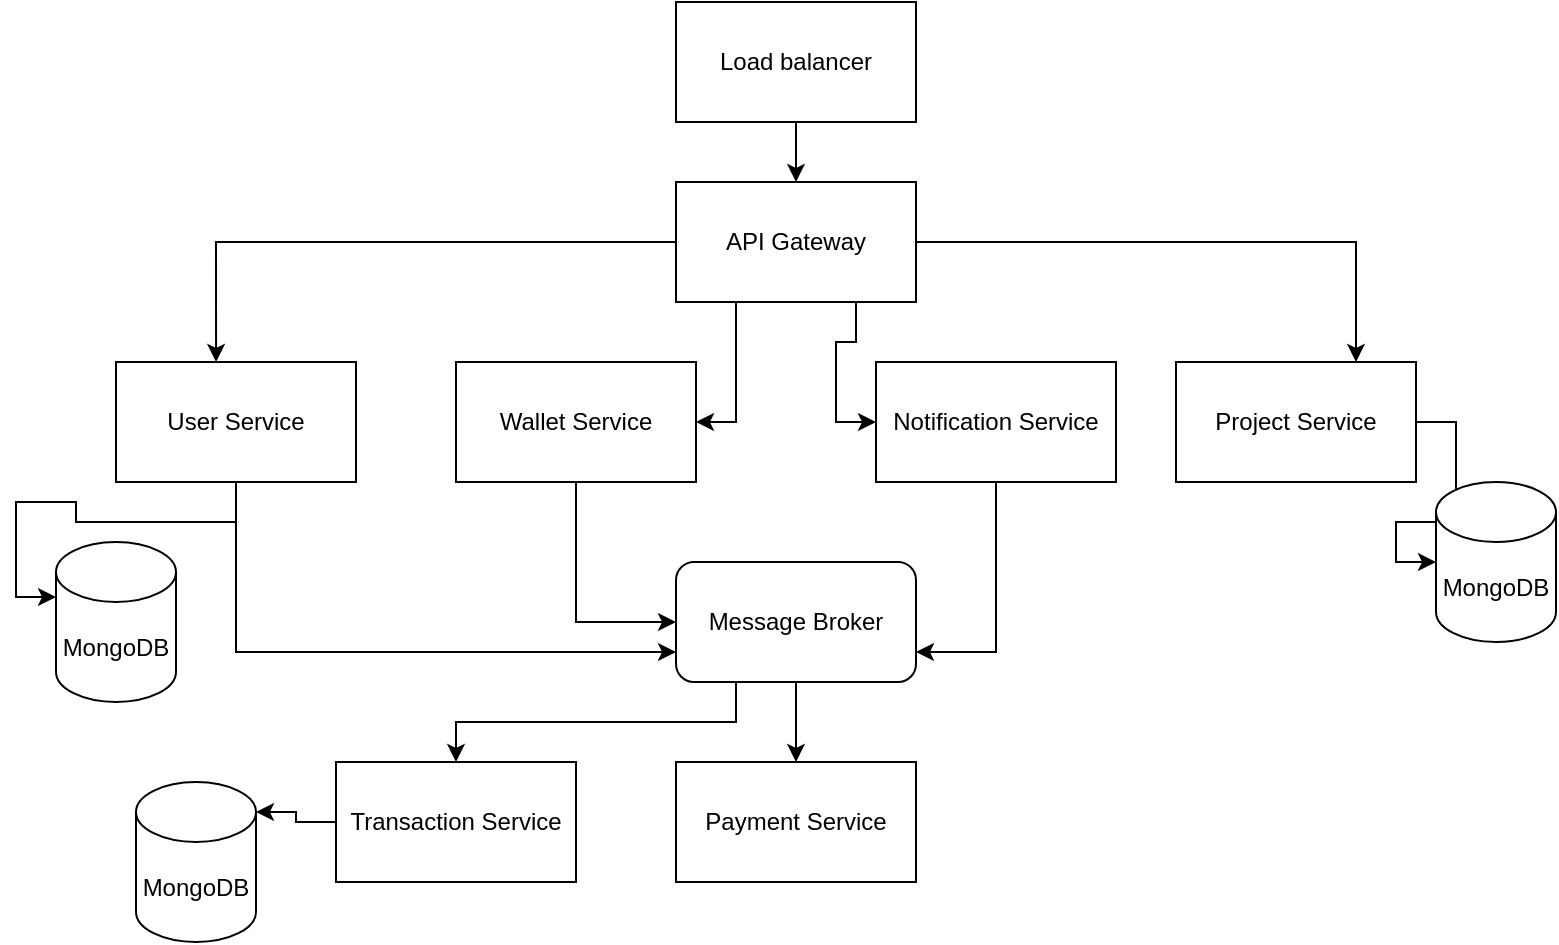 <mxfile version="27.1.3">
  <diagram name="Page-1" id="h3wLkU-g-WoUMEd0WsbA">
    <mxGraphModel dx="909" dy="515" grid="1" gridSize="10" guides="1" tooltips="1" connect="1" arrows="1" fold="1" page="1" pageScale="1" pageWidth="827" pageHeight="1169" math="0" shadow="0">
      <root>
        <mxCell id="0" />
        <mxCell id="1" parent="0" />
        <mxCell id="tmWY7lP6dRzJlSaXlkDp-5" style="edgeStyle=orthogonalEdgeStyle;rounded=0;orthogonalLoop=1;jettySize=auto;html=1;exitX=0.5;exitY=1;exitDx=0;exitDy=0;entryX=0.5;entryY=0;entryDx=0;entryDy=0;" edge="1" parent="1" source="tmWY7lP6dRzJlSaXlkDp-2" target="tmWY7lP6dRzJlSaXlkDp-3">
          <mxGeometry relative="1" as="geometry" />
        </mxCell>
        <mxCell id="tmWY7lP6dRzJlSaXlkDp-2" value="Load balancer" style="rounded=0;whiteSpace=wrap;html=1;" vertex="1" parent="1">
          <mxGeometry x="350" y="60" width="120" height="60" as="geometry" />
        </mxCell>
        <mxCell id="tmWY7lP6dRzJlSaXlkDp-14" style="edgeStyle=orthogonalEdgeStyle;rounded=0;orthogonalLoop=1;jettySize=auto;html=1;exitX=0.25;exitY=1;exitDx=0;exitDy=0;entryX=1;entryY=0.5;entryDx=0;entryDy=0;" edge="1" parent="1" source="tmWY7lP6dRzJlSaXlkDp-3" target="tmWY7lP6dRzJlSaXlkDp-7">
          <mxGeometry relative="1" as="geometry" />
        </mxCell>
        <mxCell id="tmWY7lP6dRzJlSaXlkDp-15" style="edgeStyle=orthogonalEdgeStyle;rounded=0;orthogonalLoop=1;jettySize=auto;html=1;exitX=0.75;exitY=1;exitDx=0;exitDy=0;entryX=0;entryY=0.5;entryDx=0;entryDy=0;" edge="1" parent="1" source="tmWY7lP6dRzJlSaXlkDp-3" target="tmWY7lP6dRzJlSaXlkDp-8">
          <mxGeometry relative="1" as="geometry" />
        </mxCell>
        <mxCell id="tmWY7lP6dRzJlSaXlkDp-16" style="edgeStyle=orthogonalEdgeStyle;rounded=0;orthogonalLoop=1;jettySize=auto;html=1;entryX=0.75;entryY=0;entryDx=0;entryDy=0;" edge="1" parent="1" source="tmWY7lP6dRzJlSaXlkDp-3" target="tmWY7lP6dRzJlSaXlkDp-9">
          <mxGeometry relative="1" as="geometry" />
        </mxCell>
        <mxCell id="tmWY7lP6dRzJlSaXlkDp-3" value="API Gateway" style="rounded=0;whiteSpace=wrap;html=1;" vertex="1" parent="1">
          <mxGeometry x="350" y="150" width="120" height="60" as="geometry" />
        </mxCell>
        <mxCell id="tmWY7lP6dRzJlSaXlkDp-17" style="edgeStyle=orthogonalEdgeStyle;rounded=0;orthogonalLoop=1;jettySize=auto;html=1;entryX=0;entryY=0.75;entryDx=0;entryDy=0;" edge="1" parent="1" source="tmWY7lP6dRzJlSaXlkDp-6" target="tmWY7lP6dRzJlSaXlkDp-10">
          <mxGeometry relative="1" as="geometry">
            <Array as="points">
              <mxPoint x="130" y="385" />
            </Array>
          </mxGeometry>
        </mxCell>
        <mxCell id="tmWY7lP6dRzJlSaXlkDp-6" value="User Service" style="rounded=0;whiteSpace=wrap;html=1;" vertex="1" parent="1">
          <mxGeometry x="70" y="240" width="120" height="60" as="geometry" />
        </mxCell>
        <mxCell id="tmWY7lP6dRzJlSaXlkDp-18" style="edgeStyle=orthogonalEdgeStyle;rounded=0;orthogonalLoop=1;jettySize=auto;html=1;entryX=0;entryY=0.5;entryDx=0;entryDy=0;" edge="1" parent="1" source="tmWY7lP6dRzJlSaXlkDp-7" target="tmWY7lP6dRzJlSaXlkDp-10">
          <mxGeometry relative="1" as="geometry" />
        </mxCell>
        <mxCell id="tmWY7lP6dRzJlSaXlkDp-7" value="Wallet Service" style="rounded=0;whiteSpace=wrap;html=1;" vertex="1" parent="1">
          <mxGeometry x="240" y="240" width="120" height="60" as="geometry" />
        </mxCell>
        <mxCell id="tmWY7lP6dRzJlSaXlkDp-20" style="edgeStyle=orthogonalEdgeStyle;rounded=0;orthogonalLoop=1;jettySize=auto;html=1;entryX=1;entryY=0.75;entryDx=0;entryDy=0;" edge="1" parent="1" source="tmWY7lP6dRzJlSaXlkDp-8" target="tmWY7lP6dRzJlSaXlkDp-10">
          <mxGeometry relative="1" as="geometry" />
        </mxCell>
        <mxCell id="tmWY7lP6dRzJlSaXlkDp-8" value="Notification Service" style="rounded=0;whiteSpace=wrap;html=1;" vertex="1" parent="1">
          <mxGeometry x="450" y="240" width="120" height="60" as="geometry" />
        </mxCell>
        <mxCell id="tmWY7lP6dRzJlSaXlkDp-25" style="edgeStyle=orthogonalEdgeStyle;rounded=0;orthogonalLoop=1;jettySize=auto;html=1;" edge="1" parent="1" source="tmWY7lP6dRzJlSaXlkDp-9" target="tmWY7lP6dRzJlSaXlkDp-22">
          <mxGeometry relative="1" as="geometry" />
        </mxCell>
        <mxCell id="tmWY7lP6dRzJlSaXlkDp-9" value="Project Service" style="rounded=0;whiteSpace=wrap;html=1;" vertex="1" parent="1">
          <mxGeometry x="600" y="240" width="120" height="60" as="geometry" />
        </mxCell>
        <mxCell id="tmWY7lP6dRzJlSaXlkDp-12" style="edgeStyle=orthogonalEdgeStyle;rounded=0;orthogonalLoop=1;jettySize=auto;html=1;exitX=0.5;exitY=1;exitDx=0;exitDy=0;entryX=0.5;entryY=0;entryDx=0;entryDy=0;" edge="1" parent="1" source="tmWY7lP6dRzJlSaXlkDp-10" target="tmWY7lP6dRzJlSaXlkDp-11">
          <mxGeometry relative="1" as="geometry" />
        </mxCell>
        <mxCell id="tmWY7lP6dRzJlSaXlkDp-27" style="edgeStyle=orthogonalEdgeStyle;rounded=0;orthogonalLoop=1;jettySize=auto;html=1;exitX=0.25;exitY=1;exitDx=0;exitDy=0;" edge="1" parent="1" source="tmWY7lP6dRzJlSaXlkDp-10" target="tmWY7lP6dRzJlSaXlkDp-26">
          <mxGeometry relative="1" as="geometry" />
        </mxCell>
        <mxCell id="tmWY7lP6dRzJlSaXlkDp-10" value="Message Broker" style="rounded=1;whiteSpace=wrap;html=1;" vertex="1" parent="1">
          <mxGeometry x="350" y="340" width="120" height="60" as="geometry" />
        </mxCell>
        <mxCell id="tmWY7lP6dRzJlSaXlkDp-11" value="Payment Service" style="rounded=0;whiteSpace=wrap;html=1;" vertex="1" parent="1">
          <mxGeometry x="350" y="440" width="120" height="60" as="geometry" />
        </mxCell>
        <mxCell id="tmWY7lP6dRzJlSaXlkDp-13" style="edgeStyle=orthogonalEdgeStyle;rounded=0;orthogonalLoop=1;jettySize=auto;html=1;entryX=0.417;entryY=0;entryDx=0;entryDy=0;entryPerimeter=0;" edge="1" parent="1" source="tmWY7lP6dRzJlSaXlkDp-3" target="tmWY7lP6dRzJlSaXlkDp-6">
          <mxGeometry relative="1" as="geometry" />
        </mxCell>
        <mxCell id="tmWY7lP6dRzJlSaXlkDp-21" value="MongoDB" style="shape=cylinder3;whiteSpace=wrap;html=1;boundedLbl=1;backgroundOutline=1;size=15;" vertex="1" parent="1">
          <mxGeometry x="40" y="330" width="60" height="80" as="geometry" />
        </mxCell>
        <mxCell id="tmWY7lP6dRzJlSaXlkDp-22" value="MongoDB" style="shape=cylinder3;whiteSpace=wrap;html=1;boundedLbl=1;backgroundOutline=1;size=15;" vertex="1" parent="1">
          <mxGeometry x="730" y="300" width="60" height="80" as="geometry" />
        </mxCell>
        <mxCell id="tmWY7lP6dRzJlSaXlkDp-24" style="edgeStyle=orthogonalEdgeStyle;rounded=0;orthogonalLoop=1;jettySize=auto;html=1;entryX=0;entryY=0;entryDx=0;entryDy=27.5;entryPerimeter=0;" edge="1" parent="1" source="tmWY7lP6dRzJlSaXlkDp-6" target="tmWY7lP6dRzJlSaXlkDp-21">
          <mxGeometry relative="1" as="geometry" />
        </mxCell>
        <mxCell id="tmWY7lP6dRzJlSaXlkDp-26" value="Transaction Service" style="rounded=0;whiteSpace=wrap;html=1;" vertex="1" parent="1">
          <mxGeometry x="180" y="440" width="120" height="60" as="geometry" />
        </mxCell>
        <mxCell id="tmWY7lP6dRzJlSaXlkDp-28" value="MongoDB" style="shape=cylinder3;whiteSpace=wrap;html=1;boundedLbl=1;backgroundOutline=1;size=15;" vertex="1" parent="1">
          <mxGeometry x="80" y="450" width="60" height="80" as="geometry" />
        </mxCell>
        <mxCell id="tmWY7lP6dRzJlSaXlkDp-29" style="edgeStyle=orthogonalEdgeStyle;rounded=0;orthogonalLoop=1;jettySize=auto;html=1;entryX=1;entryY=0;entryDx=0;entryDy=15;entryPerimeter=0;" edge="1" parent="1" source="tmWY7lP6dRzJlSaXlkDp-26" target="tmWY7lP6dRzJlSaXlkDp-28">
          <mxGeometry relative="1" as="geometry" />
        </mxCell>
      </root>
    </mxGraphModel>
  </diagram>
</mxfile>
